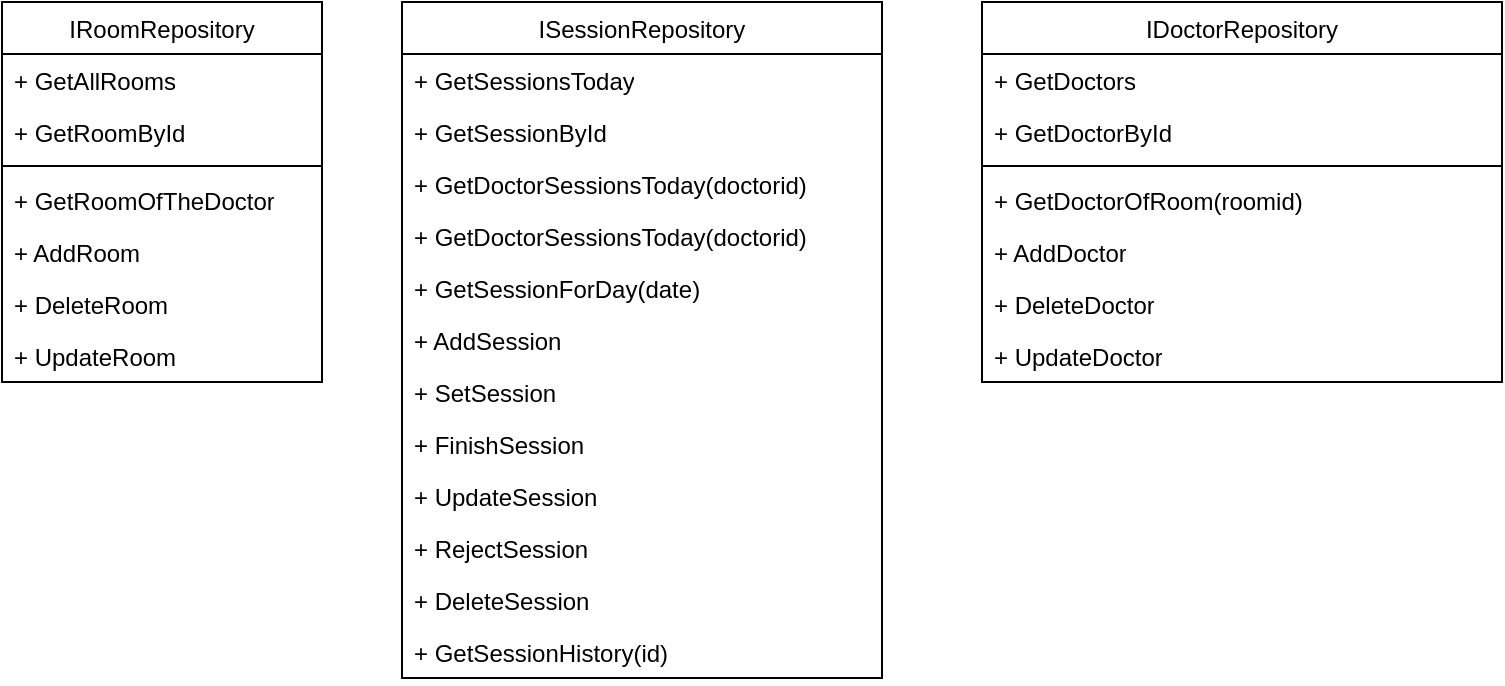 <mxfile version="28.0.6">
  <diagram name="Page-1" id="E7u51Lpc-kWLRfqcebCg">
    <mxGraphModel dx="833" dy="421" grid="1" gridSize="10" guides="1" tooltips="1" connect="1" arrows="1" fold="1" page="1" pageScale="1" pageWidth="850" pageHeight="1100" math="0" shadow="0">
      <root>
        <mxCell id="0" />
        <mxCell id="1" parent="0" />
        <mxCell id="W5-wOY_UtiA6yK5aEcOr-4" value="&lt;span style=&quot;font-weight: 400;&quot;&gt;IRoomRepository&lt;/span&gt;" style="swimlane;fontStyle=1;align=center;verticalAlign=top;childLayout=stackLayout;horizontal=1;startSize=26;horizontalStack=0;resizeParent=1;resizeParentMax=0;resizeLast=0;collapsible=1;marginBottom=0;whiteSpace=wrap;html=1;" parent="1" vertex="1">
          <mxGeometry x="40" y="200" width="160" height="190" as="geometry" />
        </mxCell>
        <mxCell id="W5-wOY_UtiA6yK5aEcOr-5" value="+ GetAllRooms" style="text;strokeColor=none;fillColor=none;align=left;verticalAlign=top;spacingLeft=4;spacingRight=4;overflow=hidden;rotatable=0;points=[[0,0.5],[1,0.5]];portConstraint=eastwest;whiteSpace=wrap;html=1;" parent="W5-wOY_UtiA6yK5aEcOr-4" vertex="1">
          <mxGeometry y="26" width="160" height="26" as="geometry" />
        </mxCell>
        <mxCell id="W5-wOY_UtiA6yK5aEcOr-47" value="+ GetRoomById" style="text;strokeColor=none;fillColor=none;align=left;verticalAlign=top;spacingLeft=4;spacingRight=4;overflow=hidden;rotatable=0;points=[[0,0.5],[1,0.5]];portConstraint=eastwest;whiteSpace=wrap;html=1;" parent="W5-wOY_UtiA6yK5aEcOr-4" vertex="1">
          <mxGeometry y="52" width="160" height="26" as="geometry" />
        </mxCell>
        <mxCell id="W5-wOY_UtiA6yK5aEcOr-6" value="" style="line;strokeWidth=1;fillColor=none;align=left;verticalAlign=middle;spacingTop=-1;spacingLeft=3;spacingRight=3;rotatable=0;labelPosition=right;points=[];portConstraint=eastwest;strokeColor=inherit;" parent="W5-wOY_UtiA6yK5aEcOr-4" vertex="1">
          <mxGeometry y="78" width="160" height="8" as="geometry" />
        </mxCell>
        <mxCell id="W5-wOY_UtiA6yK5aEcOr-7" value="+ GetRoomOfTheDoctor" style="text;strokeColor=none;fillColor=none;align=left;verticalAlign=top;spacingLeft=4;spacingRight=4;overflow=hidden;rotatable=0;points=[[0,0.5],[1,0.5]];portConstraint=eastwest;whiteSpace=wrap;html=1;" parent="W5-wOY_UtiA6yK5aEcOr-4" vertex="1">
          <mxGeometry y="86" width="160" height="26" as="geometry" />
        </mxCell>
        <mxCell id="W5-wOY_UtiA6yK5aEcOr-9" value="+ AddRoom&lt;div&gt;&lt;br/&gt;&lt;/div&gt;" style="text;strokeColor=none;fillColor=none;align=left;verticalAlign=top;spacingLeft=4;spacingRight=4;overflow=hidden;rotatable=0;points=[[0,0.5],[1,0.5]];portConstraint=eastwest;whiteSpace=wrap;html=1;" parent="W5-wOY_UtiA6yK5aEcOr-4" vertex="1">
          <mxGeometry y="112" width="160" height="26" as="geometry" />
        </mxCell>
        <mxCell id="W5-wOY_UtiA6yK5aEcOr-15" value="+ DeleteRoom" style="text;strokeColor=none;fillColor=none;align=left;verticalAlign=top;spacingLeft=4;spacingRight=4;overflow=hidden;rotatable=0;points=[[0,0.5],[1,0.5]];portConstraint=eastwest;whiteSpace=wrap;html=1;" parent="W5-wOY_UtiA6yK5aEcOr-4" vertex="1">
          <mxGeometry y="138" width="160" height="26" as="geometry" />
        </mxCell>
        <mxCell id="W5-wOY_UtiA6yK5aEcOr-17" value="+ UpdateRoom" style="text;strokeColor=none;fillColor=none;align=left;verticalAlign=top;spacingLeft=4;spacingRight=4;overflow=hidden;rotatable=0;points=[[0,0.5],[1,0.5]];portConstraint=eastwest;whiteSpace=wrap;html=1;" parent="W5-wOY_UtiA6yK5aEcOr-4" vertex="1">
          <mxGeometry y="164" width="160" height="26" as="geometry" />
        </mxCell>
        <mxCell id="W5-wOY_UtiA6yK5aEcOr-36" value="&lt;span style=&quot;font-weight: 400;&quot;&gt;IDoctorRepository&lt;/span&gt;" style="swimlane;fontStyle=1;align=center;verticalAlign=top;childLayout=stackLayout;horizontal=1;startSize=26;horizontalStack=0;resizeParent=1;resizeParentMax=0;resizeLast=0;collapsible=1;marginBottom=0;whiteSpace=wrap;html=1;" parent="1" vertex="1">
          <mxGeometry x="530" y="200" width="260" height="190" as="geometry" />
        </mxCell>
        <mxCell id="W5-wOY_UtiA6yK5aEcOr-37" value="+ GetDoctors" style="text;strokeColor=none;fillColor=none;align=left;verticalAlign=top;spacingLeft=4;spacingRight=4;overflow=hidden;rotatable=0;points=[[0,0.5],[1,0.5]];portConstraint=eastwest;whiteSpace=wrap;html=1;" parent="W5-wOY_UtiA6yK5aEcOr-36" vertex="1">
          <mxGeometry y="26" width="260" height="26" as="geometry" />
        </mxCell>
        <mxCell id="W5-wOY_UtiA6yK5aEcOr-46" value="+ GetDoctorById" style="text;strokeColor=none;fillColor=none;align=left;verticalAlign=top;spacingLeft=4;spacingRight=4;overflow=hidden;rotatable=0;points=[[0,0.5],[1,0.5]];portConstraint=eastwest;whiteSpace=wrap;html=1;" parent="W5-wOY_UtiA6yK5aEcOr-36" vertex="1">
          <mxGeometry y="52" width="260" height="26" as="geometry" />
        </mxCell>
        <mxCell id="W5-wOY_UtiA6yK5aEcOr-38" value="" style="line;strokeWidth=1;fillColor=none;align=left;verticalAlign=middle;spacingTop=-1;spacingLeft=3;spacingRight=3;rotatable=0;labelPosition=right;points=[];portConstraint=eastwest;strokeColor=inherit;" parent="W5-wOY_UtiA6yK5aEcOr-36" vertex="1">
          <mxGeometry y="78" width="260" height="8" as="geometry" />
        </mxCell>
        <mxCell id="W5-wOY_UtiA6yK5aEcOr-39" value="+ GetDoctorOfRoom(roomid)" style="text;strokeColor=none;fillColor=none;align=left;verticalAlign=top;spacingLeft=4;spacingRight=4;overflow=hidden;rotatable=0;points=[[0,0.5],[1,0.5]];portConstraint=eastwest;whiteSpace=wrap;html=1;" parent="W5-wOY_UtiA6yK5aEcOr-36" vertex="1">
          <mxGeometry y="86" width="260" height="26" as="geometry" />
        </mxCell>
        <mxCell id="W5-wOY_UtiA6yK5aEcOr-40" value="&lt;div&gt;+ AddDoctor&lt;/div&gt;" style="text;strokeColor=none;fillColor=none;align=left;verticalAlign=top;spacingLeft=4;spacingRight=4;overflow=hidden;rotatable=0;points=[[0,0.5],[1,0.5]];portConstraint=eastwest;whiteSpace=wrap;html=1;" parent="W5-wOY_UtiA6yK5aEcOr-36" vertex="1">
          <mxGeometry y="112" width="260" height="26" as="geometry" />
        </mxCell>
        <mxCell id="W5-wOY_UtiA6yK5aEcOr-41" value="+ DeleteDoctor" style="text;strokeColor=none;fillColor=none;align=left;verticalAlign=top;spacingLeft=4;spacingRight=4;overflow=hidden;rotatable=0;points=[[0,0.5],[1,0.5]];portConstraint=eastwest;whiteSpace=wrap;html=1;" parent="W5-wOY_UtiA6yK5aEcOr-36" vertex="1">
          <mxGeometry y="138" width="260" height="26" as="geometry" />
        </mxCell>
        <mxCell id="W5-wOY_UtiA6yK5aEcOr-42" value="+ UpdateDoctor" style="text;strokeColor=none;fillColor=none;align=left;verticalAlign=top;spacingLeft=4;spacingRight=4;overflow=hidden;rotatable=0;points=[[0,0.5],[1,0.5]];portConstraint=eastwest;whiteSpace=wrap;html=1;" parent="W5-wOY_UtiA6yK5aEcOr-36" vertex="1">
          <mxGeometry y="164" width="260" height="26" as="geometry" />
        </mxCell>
        <mxCell id="W5-wOY_UtiA6yK5aEcOr-19" value="&lt;span style=&quot;font-weight: 400;&quot;&gt;ISessionRepository&lt;/span&gt;" style="swimlane;fontStyle=1;align=center;verticalAlign=top;childLayout=stackLayout;horizontal=1;startSize=26;horizontalStack=0;resizeParent=1;resizeParentMax=0;resizeLast=0;collapsible=1;marginBottom=0;whiteSpace=wrap;html=1;" parent="1" vertex="1">
          <mxGeometry x="240" y="200" width="240" height="338" as="geometry" />
        </mxCell>
        <mxCell id="W5-wOY_UtiA6yK5aEcOr-22" value="+ GetSessionsToday" style="text;strokeColor=none;fillColor=none;align=left;verticalAlign=top;spacingLeft=4;spacingRight=4;overflow=hidden;rotatable=0;points=[[0,0.5],[1,0.5]];portConstraint=eastwest;whiteSpace=wrap;html=1;" parent="W5-wOY_UtiA6yK5aEcOr-19" vertex="1">
          <mxGeometry y="26" width="240" height="26" as="geometry" />
        </mxCell>
        <mxCell id="W5-wOY_UtiA6yK5aEcOr-45" value="+ GetSessionById" style="text;strokeColor=none;fillColor=none;align=left;verticalAlign=top;spacingLeft=4;spacingRight=4;overflow=hidden;rotatable=0;points=[[0,0.5],[1,0.5]];portConstraint=eastwest;whiteSpace=wrap;html=1;" parent="W5-wOY_UtiA6yK5aEcOr-19" vertex="1">
          <mxGeometry y="52" width="240" height="26" as="geometry" />
        </mxCell>
        <mxCell id="W5-wOY_UtiA6yK5aEcOr-23" value="&lt;div&gt;+ GetDoctorSessionsToday(doctorid)&lt;/div&gt;" style="text;strokeColor=none;fillColor=none;align=left;verticalAlign=top;spacingLeft=4;spacingRight=4;overflow=hidden;rotatable=0;points=[[0,0.5],[1,0.5]];portConstraint=eastwest;whiteSpace=wrap;html=1;" parent="W5-wOY_UtiA6yK5aEcOr-19" vertex="1">
          <mxGeometry y="78" width="240" height="26" as="geometry" />
        </mxCell>
        <mxCell id="lH-k8hJXmYgDR5i-YsRo-1" value="&lt;div&gt;+ GetDoctorSessionsToday(doctorid)&lt;/div&gt;" style="text;strokeColor=none;fillColor=none;align=left;verticalAlign=top;spacingLeft=4;spacingRight=4;overflow=hidden;rotatable=0;points=[[0,0.5],[1,0.5]];portConstraint=eastwest;whiteSpace=wrap;html=1;" parent="W5-wOY_UtiA6yK5aEcOr-19" vertex="1">
          <mxGeometry y="104" width="240" height="26" as="geometry" />
        </mxCell>
        <mxCell id="W5-wOY_UtiA6yK5aEcOr-24" value="+ GetSessionForDay(date)" style="text;strokeColor=none;fillColor=none;align=left;verticalAlign=top;spacingLeft=4;spacingRight=4;overflow=hidden;rotatable=0;points=[[0,0.5],[1,0.5]];portConstraint=eastwest;whiteSpace=wrap;html=1;" parent="W5-wOY_UtiA6yK5aEcOr-19" vertex="1">
          <mxGeometry y="130" width="240" height="26" as="geometry" />
        </mxCell>
        <mxCell id="W5-wOY_UtiA6yK5aEcOr-25" value="+ AddSession" style="text;strokeColor=none;fillColor=none;align=left;verticalAlign=top;spacingLeft=4;spacingRight=4;overflow=hidden;rotatable=0;points=[[0,0.5],[1,0.5]];portConstraint=eastwest;whiteSpace=wrap;html=1;" parent="W5-wOY_UtiA6yK5aEcOr-19" vertex="1">
          <mxGeometry y="156" width="240" height="26" as="geometry" />
        </mxCell>
        <mxCell id="W5-wOY_UtiA6yK5aEcOr-27" value="+ SetSession" style="text;strokeColor=none;fillColor=none;align=left;verticalAlign=top;spacingLeft=4;spacingRight=4;overflow=hidden;rotatable=0;points=[[0,0.5],[1,0.5]];portConstraint=eastwest;whiteSpace=wrap;html=1;" parent="W5-wOY_UtiA6yK5aEcOr-19" vertex="1">
          <mxGeometry y="182" width="240" height="26" as="geometry" />
        </mxCell>
        <mxCell id="W5-wOY_UtiA6yK5aEcOr-28" value="+ FinishSession" style="text;strokeColor=none;fillColor=none;align=left;verticalAlign=top;spacingLeft=4;spacingRight=4;overflow=hidden;rotatable=0;points=[[0,0.5],[1,0.5]];portConstraint=eastwest;whiteSpace=wrap;html=1;" parent="W5-wOY_UtiA6yK5aEcOr-19" vertex="1">
          <mxGeometry y="208" width="240" height="26" as="geometry" />
        </mxCell>
        <mxCell id="W5-wOY_UtiA6yK5aEcOr-29" value="+ UpdateSession" style="text;strokeColor=none;fillColor=none;align=left;verticalAlign=top;spacingLeft=4;spacingRight=4;overflow=hidden;rotatable=0;points=[[0,0.5],[1,0.5]];portConstraint=eastwest;whiteSpace=wrap;html=1;" parent="W5-wOY_UtiA6yK5aEcOr-19" vertex="1">
          <mxGeometry y="234" width="240" height="26" as="geometry" />
        </mxCell>
        <mxCell id="W5-wOY_UtiA6yK5aEcOr-32" value="+ RejectSession" style="text;strokeColor=none;fillColor=none;align=left;verticalAlign=top;spacingLeft=4;spacingRight=4;overflow=hidden;rotatable=0;points=[[0,0.5],[1,0.5]];portConstraint=eastwest;whiteSpace=wrap;html=1;" parent="W5-wOY_UtiA6yK5aEcOr-19" vertex="1">
          <mxGeometry y="260" width="240" height="26" as="geometry" />
        </mxCell>
        <mxCell id="W5-wOY_UtiA6yK5aEcOr-30" value="+ DeleteSession" style="text;strokeColor=none;fillColor=none;align=left;verticalAlign=top;spacingLeft=4;spacingRight=4;overflow=hidden;rotatable=0;points=[[0,0.5],[1,0.5]];portConstraint=eastwest;whiteSpace=wrap;html=1;" parent="W5-wOY_UtiA6yK5aEcOr-19" vertex="1">
          <mxGeometry y="286" width="240" height="26" as="geometry" />
        </mxCell>
        <mxCell id="W5-wOY_UtiA6yK5aEcOr-35" value="+ GetSessionHistory(id)" style="text;strokeColor=none;fillColor=none;align=left;verticalAlign=top;spacingLeft=4;spacingRight=4;overflow=hidden;rotatable=0;points=[[0,0.5],[1,0.5]];portConstraint=eastwest;whiteSpace=wrap;html=1;" parent="W5-wOY_UtiA6yK5aEcOr-19" vertex="1">
          <mxGeometry y="312" width="240" height="26" as="geometry" />
        </mxCell>
      </root>
    </mxGraphModel>
  </diagram>
</mxfile>
